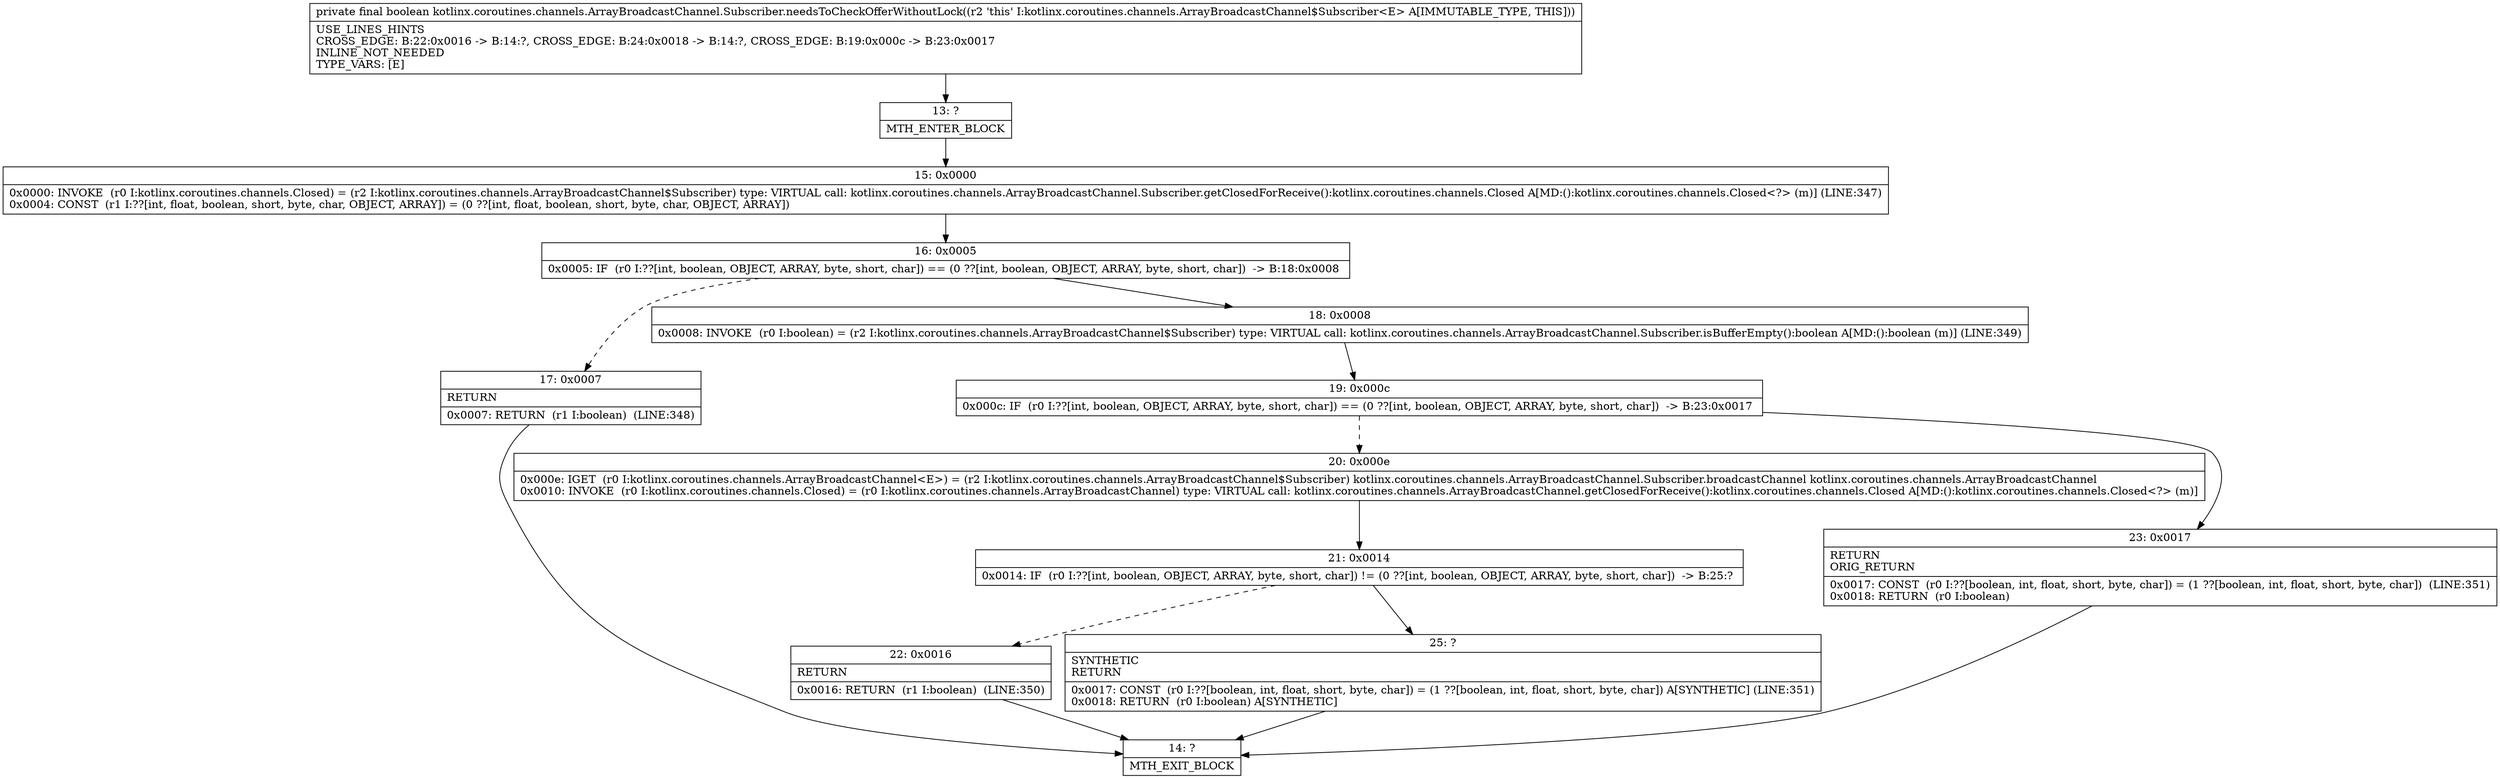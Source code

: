 digraph "CFG forkotlinx.coroutines.channels.ArrayBroadcastChannel.Subscriber.needsToCheckOfferWithoutLock()Z" {
Node_13 [shape=record,label="{13\:\ ?|MTH_ENTER_BLOCK\l}"];
Node_15 [shape=record,label="{15\:\ 0x0000|0x0000: INVOKE  (r0 I:kotlinx.coroutines.channels.Closed) = (r2 I:kotlinx.coroutines.channels.ArrayBroadcastChannel$Subscriber) type: VIRTUAL call: kotlinx.coroutines.channels.ArrayBroadcastChannel.Subscriber.getClosedForReceive():kotlinx.coroutines.channels.Closed A[MD:():kotlinx.coroutines.channels.Closed\<?\> (m)] (LINE:347)\l0x0004: CONST  (r1 I:??[int, float, boolean, short, byte, char, OBJECT, ARRAY]) = (0 ??[int, float, boolean, short, byte, char, OBJECT, ARRAY]) \l}"];
Node_16 [shape=record,label="{16\:\ 0x0005|0x0005: IF  (r0 I:??[int, boolean, OBJECT, ARRAY, byte, short, char]) == (0 ??[int, boolean, OBJECT, ARRAY, byte, short, char])  \-\> B:18:0x0008 \l}"];
Node_17 [shape=record,label="{17\:\ 0x0007|RETURN\l|0x0007: RETURN  (r1 I:boolean)  (LINE:348)\l}"];
Node_14 [shape=record,label="{14\:\ ?|MTH_EXIT_BLOCK\l}"];
Node_18 [shape=record,label="{18\:\ 0x0008|0x0008: INVOKE  (r0 I:boolean) = (r2 I:kotlinx.coroutines.channels.ArrayBroadcastChannel$Subscriber) type: VIRTUAL call: kotlinx.coroutines.channels.ArrayBroadcastChannel.Subscriber.isBufferEmpty():boolean A[MD:():boolean (m)] (LINE:349)\l}"];
Node_19 [shape=record,label="{19\:\ 0x000c|0x000c: IF  (r0 I:??[int, boolean, OBJECT, ARRAY, byte, short, char]) == (0 ??[int, boolean, OBJECT, ARRAY, byte, short, char])  \-\> B:23:0x0017 \l}"];
Node_20 [shape=record,label="{20\:\ 0x000e|0x000e: IGET  (r0 I:kotlinx.coroutines.channels.ArrayBroadcastChannel\<E\>) = (r2 I:kotlinx.coroutines.channels.ArrayBroadcastChannel$Subscriber) kotlinx.coroutines.channels.ArrayBroadcastChannel.Subscriber.broadcastChannel kotlinx.coroutines.channels.ArrayBroadcastChannel \l0x0010: INVOKE  (r0 I:kotlinx.coroutines.channels.Closed) = (r0 I:kotlinx.coroutines.channels.ArrayBroadcastChannel) type: VIRTUAL call: kotlinx.coroutines.channels.ArrayBroadcastChannel.getClosedForReceive():kotlinx.coroutines.channels.Closed A[MD:():kotlinx.coroutines.channels.Closed\<?\> (m)]\l}"];
Node_21 [shape=record,label="{21\:\ 0x0014|0x0014: IF  (r0 I:??[int, boolean, OBJECT, ARRAY, byte, short, char]) != (0 ??[int, boolean, OBJECT, ARRAY, byte, short, char])  \-\> B:25:? \l}"];
Node_22 [shape=record,label="{22\:\ 0x0016|RETURN\l|0x0016: RETURN  (r1 I:boolean)  (LINE:350)\l}"];
Node_25 [shape=record,label="{25\:\ ?|SYNTHETIC\lRETURN\l|0x0017: CONST  (r0 I:??[boolean, int, float, short, byte, char]) = (1 ??[boolean, int, float, short, byte, char]) A[SYNTHETIC] (LINE:351)\l0x0018: RETURN  (r0 I:boolean) A[SYNTHETIC]\l}"];
Node_23 [shape=record,label="{23\:\ 0x0017|RETURN\lORIG_RETURN\l|0x0017: CONST  (r0 I:??[boolean, int, float, short, byte, char]) = (1 ??[boolean, int, float, short, byte, char])  (LINE:351)\l0x0018: RETURN  (r0 I:boolean) \l}"];
MethodNode[shape=record,label="{private final boolean kotlinx.coroutines.channels.ArrayBroadcastChannel.Subscriber.needsToCheckOfferWithoutLock((r2 'this' I:kotlinx.coroutines.channels.ArrayBroadcastChannel$Subscriber\<E\> A[IMMUTABLE_TYPE, THIS]))  | USE_LINES_HINTS\lCROSS_EDGE: B:22:0x0016 \-\> B:14:?, CROSS_EDGE: B:24:0x0018 \-\> B:14:?, CROSS_EDGE: B:19:0x000c \-\> B:23:0x0017\lINLINE_NOT_NEEDED\lTYPE_VARS: [E]\l}"];
MethodNode -> Node_13;Node_13 -> Node_15;
Node_15 -> Node_16;
Node_16 -> Node_17[style=dashed];
Node_16 -> Node_18;
Node_17 -> Node_14;
Node_18 -> Node_19;
Node_19 -> Node_20[style=dashed];
Node_19 -> Node_23;
Node_20 -> Node_21;
Node_21 -> Node_22[style=dashed];
Node_21 -> Node_25;
Node_22 -> Node_14;
Node_25 -> Node_14;
Node_23 -> Node_14;
}

